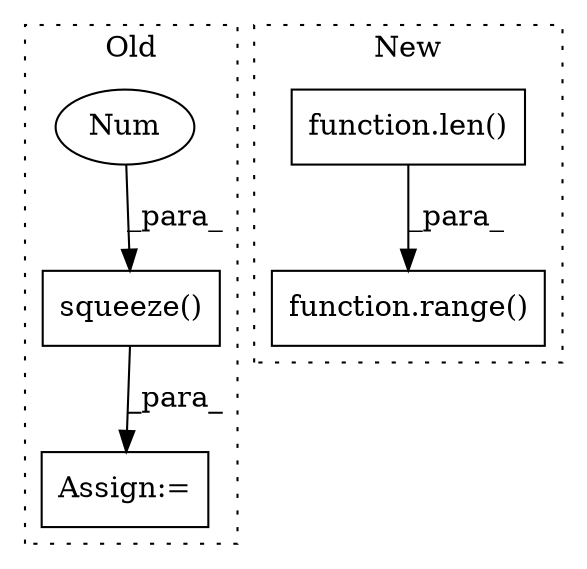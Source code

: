 digraph G {
subgraph cluster0 {
1 [label="squeeze()" a="75" s="2216,2263" l="45,1" shape="box"];
3 [label="Assign:=" a="68" s="2213" l="3" shape="box"];
4 [label="Num" a="76" s="2261" l="2" shape="ellipse"];
label = "Old";
style="dotted";
}
subgraph cluster1 {
2 [label="function.len()" a="75" s="2524,2535" l="4,1" shape="box"];
5 [label="function.range()" a="75" s="2518,2536" l="6,1" shape="box"];
label = "New";
style="dotted";
}
1 -> 3 [label="_para_"];
2 -> 5 [label="_para_"];
4 -> 1 [label="_para_"];
}